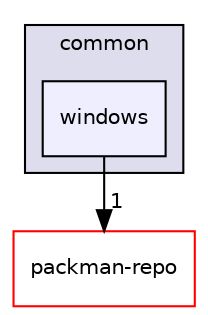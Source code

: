 digraph "windows" {
  compound=true
  node [ fontsize="10", fontname="Helvetica"];
  edge [ labelfontsize="10", labelfontname="Helvetica"];
  subgraph clusterdir_7a1c9a623eca3c60ca954ecc6299ad90 {
    graph [ bgcolor="#ddddee", pencolor="black", label="common" fontname="Helvetica", fontsize="10", URL="dir_7a1c9a623eca3c60ca954ecc6299ad90.html"]
  dir_a4bacab89a571cfd2ab5d8d511b9c732 [shape=box, label="windows", style="filled", fillcolor="#eeeeff", pencolor="black", URL="dir_a4bacab89a571cfd2ab5d8d511b9c732.html"];
  }
  dir_0bc3c1d51e6c63f2207574e46b83fb8f [shape=box label="packman-repo" fillcolor="white" style="filled" color="red" URL="dir_0bc3c1d51e6c63f2207574e46b83fb8f.html"];
  dir_a4bacab89a571cfd2ab5d8d511b9c732->dir_0bc3c1d51e6c63f2207574e46b83fb8f [headlabel="1", labeldistance=1.5 headhref="dir_000022_000003.html"];
}
